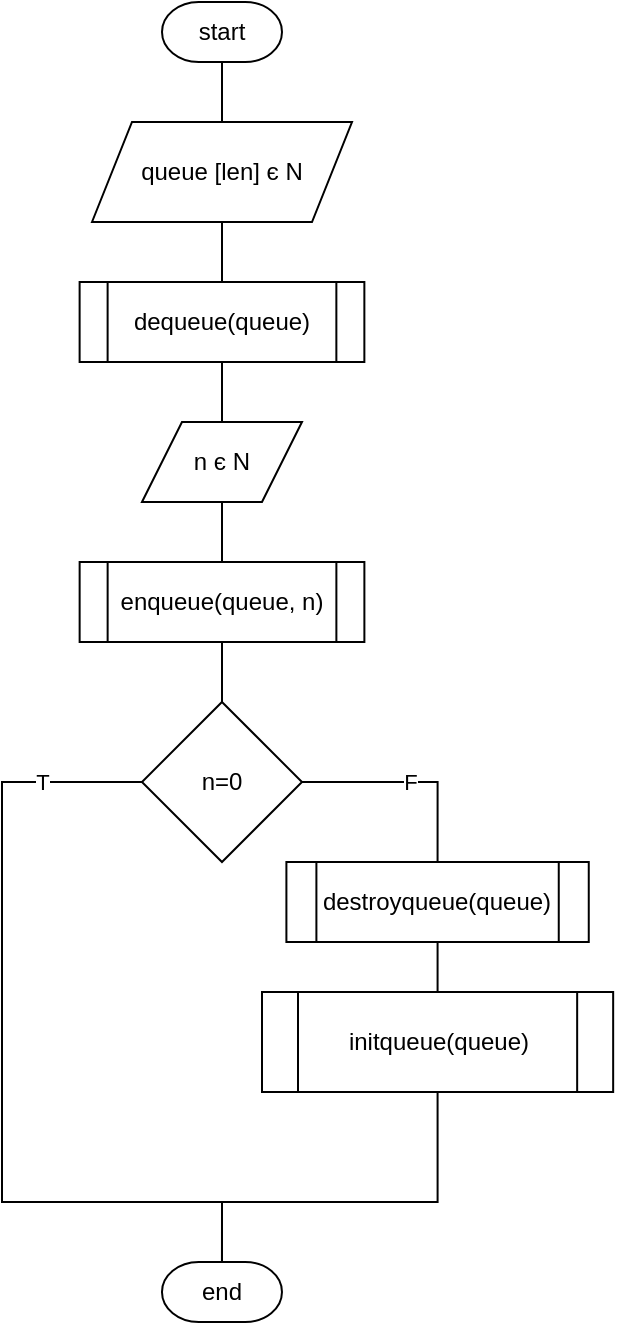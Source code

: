 <mxfile version="16.0.0" type="device" pages="7"><diagram id="UMGUrZjYvIxz1MVOW4sR" name="Main"><mxGraphModel dx="782" dy="539" grid="1" gridSize="10" guides="1" tooltips="1" connect="1" arrows="1" fold="1" page="1" pageScale="1" pageWidth="827" pageHeight="1169" math="0" shadow="0"><root><mxCell id="0"/><mxCell id="1" parent="0"/><mxCell id="WUVk5uLAnTld4S7fw5pW-2" style="edgeStyle=orthogonalEdgeStyle;rounded=0;orthogonalLoop=1;jettySize=auto;html=1;exitX=0.5;exitY=1;exitDx=0;exitDy=0;exitPerimeter=0;entryX=0.5;entryY=0;entryDx=0;entryDy=0;endArrow=none;endFill=0;" parent="1" source="UcGoUtkB4-8bJLS6gQ28-1" target="WUVk5uLAnTld4S7fw5pW-1" edge="1"><mxGeometry relative="1" as="geometry"/></mxCell><mxCell id="UcGoUtkB4-8bJLS6gQ28-1" value="start" style="strokeWidth=1;html=1;shape=mxgraph.flowchart.terminator;whiteSpace=wrap;" parent="1" vertex="1"><mxGeometry x="340" y="40" width="60" height="30" as="geometry"/></mxCell><mxCell id="UcGoUtkB4-8bJLS6gQ28-2" value="queue [len] є N" style="shape=parallelogram;perimeter=parallelogramPerimeter;whiteSpace=wrap;html=1;fixedSize=1;strokeWidth=1;" parent="1" vertex="1"><mxGeometry x="305" y="100" width="130" height="50" as="geometry"/></mxCell><mxCell id="UcGoUtkB4-8bJLS6gQ28-3" value="dequeue(queue)" style="shape=process;whiteSpace=wrap;html=1;backgroundOutline=1;strokeWidth=1;" parent="1" vertex="1"><mxGeometry x="298.81" y="180" width="142.37" height="40" as="geometry"/></mxCell><mxCell id="UcGoUtkB4-8bJLS6gQ28-5" value="enqueue(queue, n)" style="shape=process;whiteSpace=wrap;html=1;backgroundOutline=1;strokeWidth=1;" parent="1" vertex="1"><mxGeometry x="298.82" y="320" width="142.37" height="40" as="geometry"/></mxCell><mxCell id="WUVk5uLAnTld4S7fw5pW-8" style="edgeStyle=orthogonalEdgeStyle;rounded=0;orthogonalLoop=1;jettySize=auto;html=1;exitX=0.5;exitY=1;exitDx=0;exitDy=0;entryX=0.5;entryY=0;entryDx=0;entryDy=0;endArrow=none;endFill=0;" parent="1" source="UcGoUtkB4-8bJLS6gQ28-6" target="UcGoUtkB4-8bJLS6gQ28-7" edge="1"><mxGeometry relative="1" as="geometry"/></mxCell><mxCell id="UcGoUtkB4-8bJLS6gQ28-6" value="destroyqueue(queue)" style="shape=process;whiteSpace=wrap;html=1;backgroundOutline=1;strokeWidth=1;" parent="1" vertex="1"><mxGeometry x="402.2" y="470" width="151.18" height="40" as="geometry"/></mxCell><mxCell id="WUVk5uLAnTld4S7fw5pW-10" style="edgeStyle=orthogonalEdgeStyle;rounded=0;orthogonalLoop=1;jettySize=auto;html=1;exitX=0.5;exitY=1;exitDx=0;exitDy=0;entryX=0.5;entryY=0;entryDx=0;entryDy=0;entryPerimeter=0;endArrow=none;endFill=0;" parent="1" source="UcGoUtkB4-8bJLS6gQ28-7" target="UcGoUtkB4-8bJLS6gQ28-8" edge="1"><mxGeometry relative="1" as="geometry"><Array as="points"><mxPoint x="478" y="640"/><mxPoint x="370" y="640"/></Array></mxGeometry></mxCell><mxCell id="UcGoUtkB4-8bJLS6gQ28-7" value="initqueue(queue)" style="shape=process;whiteSpace=wrap;html=1;backgroundOutline=1;strokeWidth=1;" parent="1" vertex="1"><mxGeometry x="390" y="535" width="175.58" height="50" as="geometry"/></mxCell><mxCell id="UcGoUtkB4-8bJLS6gQ28-8" value="end" style="strokeWidth=1;html=1;shape=mxgraph.flowchart.terminator;whiteSpace=wrap;" parent="1" vertex="1"><mxGeometry x="339.99" y="670" width="60" height="30" as="geometry"/></mxCell><mxCell id="eL6AH23IF2IPFBMyv8Vf-1" value="n є N" style="shape=parallelogram;perimeter=parallelogramPerimeter;whiteSpace=wrap;html=1;fixedSize=1;strokeWidth=1;" parent="1" vertex="1"><mxGeometry x="329.99" y="250" width="80" height="40" as="geometry"/></mxCell><mxCell id="WUVk5uLAnTld4S7fw5pW-7" value="F" style="edgeStyle=orthogonalEdgeStyle;rounded=0;orthogonalLoop=1;jettySize=auto;html=1;exitX=1;exitY=0.5;exitDx=0;exitDy=0;entryX=0.5;entryY=0;entryDx=0;entryDy=0;endArrow=none;endFill=0;" parent="1" source="WUVk5uLAnTld4S7fw5pW-1" target="UcGoUtkB4-8bJLS6gQ28-6" edge="1"><mxGeometry relative="1" as="geometry"/></mxCell><mxCell id="WUVk5uLAnTld4S7fw5pW-9" value="T" style="edgeStyle=orthogonalEdgeStyle;rounded=0;orthogonalLoop=1;jettySize=auto;html=1;exitX=0;exitY=0.5;exitDx=0;exitDy=0;entryX=0.5;entryY=0;entryDx=0;entryDy=0;entryPerimeter=0;endArrow=none;endFill=0;" parent="1" source="WUVk5uLAnTld4S7fw5pW-1" target="UcGoUtkB4-8bJLS6gQ28-8" edge="1"><mxGeometry x="-0.762" relative="1" as="geometry"><Array as="points"><mxPoint x="260" y="430"/><mxPoint x="260" y="640"/><mxPoint x="370" y="640"/></Array><mxPoint as="offset"/></mxGeometry></mxCell><mxCell id="WUVk5uLAnTld4S7fw5pW-1" value="n=0" style="rhombus;whiteSpace=wrap;html=1;" parent="1" vertex="1"><mxGeometry x="329.99" y="390" width="80" height="80" as="geometry"/></mxCell></root></mxGraphModel></diagram><diagram id="kX01xsG-gV9wLawlFjgH" name="enqueue"><mxGraphModel dx="782" dy="539" grid="1" gridSize="10" guides="1" tooltips="1" connect="1" arrows="1" fold="1" page="1" pageScale="1" pageWidth="827" pageHeight="1169" math="0" shadow="0"><root><mxCell id="THd0EG-qT9cjGf7yjG6j-0"/><mxCell id="THd0EG-qT9cjGf7yjG6j-1" parent="THd0EG-qT9cjGf7yjG6j-0"/><mxCell id="y9MAtgM-896yqsdytxDM-4" style="edgeStyle=orthogonalEdgeStyle;rounded=0;orthogonalLoop=1;jettySize=auto;html=1;exitX=0.5;exitY=1;exitDx=0;exitDy=0;exitPerimeter=0;entryX=0.5;entryY=0;entryDx=0;entryDy=0;endArrow=none;endFill=0;" parent="THd0EG-qT9cjGf7yjG6j-1" source="fBCLlZ3-sYEQkW1KpoOM-0" target="6Ky0ST6hPS6Opxgn2qk2-0" edge="1"><mxGeometry relative="1" as="geometry"/></mxCell><mxCell id="fBCLlZ3-sYEQkW1KpoOM-0" value="start&lt;br&gt;enqueue" style="strokeWidth=1;html=1;shape=mxgraph.flowchart.terminator;whiteSpace=wrap;" parent="THd0EG-qT9cjGf7yjG6j-1" vertex="1"><mxGeometry x="320" y="30" width="80" height="30" as="geometry"/></mxCell><mxCell id="fBCLlZ3-sYEQkW1KpoOM-1" value="queue[len], n є N" style="shape=parallelogram;perimeter=parallelogramPerimeter;whiteSpace=wrap;html=1;fixedSize=1;strokeWidth=1;" parent="THd0EG-qT9cjGf7yjG6j-1" vertex="1"><mxGeometry x="295" y="90" width="130" height="50" as="geometry"/></mxCell><mxCell id="y9MAtgM-896yqsdytxDM-3" value="T" style="edgeStyle=orthogonalEdgeStyle;rounded=0;orthogonalLoop=1;jettySize=auto;html=1;exitX=1;exitY=0.5;exitDx=0;exitDy=0;endArrow=none;endFill=0;entryX=0.5;entryY=0;entryDx=0;entryDy=0;" parent="THd0EG-qT9cjGf7yjG6j-1" source="6Ky0ST6hPS6Opxgn2qk2-0" target="6Ky0ST6hPS6Opxgn2qk2-2" edge="1"><mxGeometry x="-0.623" relative="1" as="geometry"><Array as="points"><mxPoint x="471" y="215"/></Array><mxPoint as="offset"/></mxGeometry></mxCell><mxCell id="y9MAtgM-896yqsdytxDM-6" value="F" style="edgeStyle=orthogonalEdgeStyle;rounded=0;orthogonalLoop=1;jettySize=auto;html=1;exitX=0;exitY=0.5;exitDx=0;exitDy=0;endArrow=none;endFill=0;" parent="THd0EG-qT9cjGf7yjG6j-1" source="6Ky0ST6hPS6Opxgn2qk2-0" target="y9MAtgM-896yqsdytxDM-5" edge="1"><mxGeometry x="-0.89" relative="1" as="geometry"><Array as="points"><mxPoint x="260" y="215"/><mxPoint x="260" y="410"/><mxPoint x="360" y="410"/></Array><mxPoint as="offset"/></mxGeometry></mxCell><mxCell id="6Ky0ST6hPS6Opxgn2qk2-0" value="isOver(queue)" style="rhombus;whiteSpace=wrap;html=1;" parent="THd0EG-qT9cjGf7yjG6j-1" vertex="1"><mxGeometry x="310" y="170" width="100" height="90" as="geometry"/></mxCell><mxCell id="y9MAtgM-896yqsdytxDM-1" value="T" style="edgeStyle=orthogonalEdgeStyle;rounded=0;orthogonalLoop=1;jettySize=auto;html=1;exitX=0.5;exitY=1;exitDx=0;exitDy=0;entryX=0.5;entryY=0;entryDx=0;entryDy=0;endArrow=none;endFill=0;" parent="THd0EG-qT9cjGf7yjG6j-1" source="6Ky0ST6hPS6Opxgn2qk2-2" target="y9MAtgM-896yqsdytxDM-0" edge="1"><mxGeometry relative="1" as="geometry"><Array as="points"><mxPoint x="470" y="300"/><mxPoint x="470" y="320"/></Array></mxGeometry></mxCell><mxCell id="y9MAtgM-896yqsdytxDM-8" value="F" style="edgeStyle=orthogonalEdgeStyle;rounded=0;orthogonalLoop=1;jettySize=auto;html=1;exitX=1;exitY=0.5;exitDx=0;exitDy=0;endArrow=none;endFill=0;" parent="THd0EG-qT9cjGf7yjG6j-1" source="6Ky0ST6hPS6Opxgn2qk2-2" target="y9MAtgM-896yqsdytxDM-5" edge="1"><mxGeometry x="-0.914" relative="1" as="geometry"><Array as="points"><mxPoint x="570" y="280"/><mxPoint x="570" y="410"/><mxPoint x="360" y="410"/></Array><mxPoint as="offset"/></mxGeometry></mxCell><mxCell id="6Ky0ST6hPS6Opxgn2qk2-2" value="i=0, i&amp;lt;len, i++" style="shape=hexagon;perimeter=hexagonPerimeter2;whiteSpace=wrap;html=1;fixedSize=1;strokeWidth=1;" parent="THd0EG-qT9cjGf7yjG6j-1" vertex="1"><mxGeometry x="419.93" y="260" width="102.5" height="40" as="geometry"/></mxCell><mxCell id="y9MAtgM-896yqsdytxDM-2" style="edgeStyle=orthogonalEdgeStyle;rounded=0;orthogonalLoop=1;jettySize=auto;html=1;exitX=0.5;exitY=1;exitDx=0;exitDy=0;entryX=0;entryY=0.5;entryDx=0;entryDy=0;endArrow=none;endFill=0;" parent="THd0EG-qT9cjGf7yjG6j-1" source="y9MAtgM-896yqsdytxDM-0" target="6Ky0ST6hPS6Opxgn2qk2-2" edge="1"><mxGeometry relative="1" as="geometry"><Array as="points"><mxPoint x="471" y="390"/><mxPoint x="380" y="390"/><mxPoint x="380" y="280"/></Array></mxGeometry></mxCell><mxCell id="y9MAtgM-896yqsdytxDM-0" value="dequeue(queue)" style="shape=process;whiteSpace=wrap;html=1;backgroundOutline=1;strokeWidth=1;" parent="THd0EG-qT9cjGf7yjG6j-1" vertex="1"><mxGeometry x="400" y="320" width="142.37" height="40" as="geometry"/></mxCell><mxCell id="y9MAtgM-896yqsdytxDM-14" value="T" style="edgeStyle=orthogonalEdgeStyle;rounded=0;orthogonalLoop=1;jettySize=auto;html=1;endArrow=none;endFill=0;" parent="THd0EG-qT9cjGf7yjG6j-1" source="y9MAtgM-896yqsdytxDM-5" target="y9MAtgM-896yqsdytxDM-9" edge="1"><mxGeometry relative="1" as="geometry"/></mxCell><mxCell id="xvoJY60_JYfYfPcg_07Z-1" value="F" style="edgeStyle=orthogonalEdgeStyle;rounded=0;orthogonalLoop=1;jettySize=auto;html=1;exitX=0;exitY=0.5;exitDx=0;exitDy=0;entryX=0.5;entryY=0;entryDx=0;entryDy=0;endArrow=none;endFill=0;" parent="THd0EG-qT9cjGf7yjG6j-1" source="y9MAtgM-896yqsdytxDM-5" target="xvoJY60_JYfYfPcg_07Z-0" edge="1"><mxGeometry x="-0.721" relative="1" as="geometry"><mxPoint as="offset"/></mxGeometry></mxCell><mxCell id="y9MAtgM-896yqsdytxDM-5" value="i=0, i&amp;lt;len-1, i++" style="shape=hexagon;perimeter=hexagonPerimeter2;whiteSpace=wrap;html=1;fixedSize=1;strokeWidth=1;" parent="THd0EG-qT9cjGf7yjG6j-1" vertex="1"><mxGeometry x="308.75" y="430" width="102.5" height="40" as="geometry"/></mxCell><mxCell id="y9MAtgM-896yqsdytxDM-15" value="T" style="edgeStyle=orthogonalEdgeStyle;rounded=0;orthogonalLoop=1;jettySize=auto;html=1;exitX=0;exitY=0.5;exitDx=0;exitDy=0;entryX=0.5;entryY=0;entryDx=0;entryDy=0;endArrow=none;endFill=0;" parent="THd0EG-qT9cjGf7yjG6j-1" source="y9MAtgM-896yqsdytxDM-9" edge="1"><mxGeometry x="-0.438" relative="1" as="geometry"><mxPoint x="268.75" y="560" as="targetPoint"/><Array as="points"><mxPoint x="269" y="530"/></Array><mxPoint as="offset"/></mxGeometry></mxCell><mxCell id="y9MAtgM-896yqsdytxDM-16" value="F" style="edgeStyle=orthogonalEdgeStyle;rounded=0;orthogonalLoop=1;jettySize=auto;html=1;exitX=1;exitY=0.5;exitDx=0;exitDy=0;entryX=1;entryY=0.5;entryDx=0;entryDy=0;endArrow=classic;endFill=1;" parent="THd0EG-qT9cjGf7yjG6j-1" source="y9MAtgM-896yqsdytxDM-9" target="y9MAtgM-896yqsdytxDM-5" edge="1"><mxGeometry x="-0.712" relative="1" as="geometry"><Array as="points"><mxPoint x="450" y="530"/><mxPoint x="450" y="450"/></Array><mxPoint as="offset"/></mxGeometry></mxCell><mxCell id="y9MAtgM-896yqsdytxDM-9" value="queue[i]=0" style="rhombus;whiteSpace=wrap;html=1;" parent="THd0EG-qT9cjGf7yjG6j-1" vertex="1"><mxGeometry x="310" y="490" width="100" height="80" as="geometry"/></mxCell><mxCell id="ftcUrTHYFm5CpK4Sz9Hg-4" style="edgeStyle=orthogonalEdgeStyle;rounded=0;orthogonalLoop=1;jettySize=auto;html=1;exitX=0.5;exitY=1;exitDx=0;exitDy=0;entryX=0.5;entryY=0;entryDx=0;entryDy=0;entryPerimeter=0;endArrow=none;endFill=0;" parent="THd0EG-qT9cjGf7yjG6j-1" source="ftcUrTHYFm5CpK4Sz9Hg-0" target="ftcUrTHYFm5CpK4Sz9Hg-3" edge="1"><mxGeometry relative="1" as="geometry"><Array as="points"><mxPoint x="269" y="620"/><mxPoint x="200" y="620"/></Array></mxGeometry></mxCell><mxCell id="ftcUrTHYFm5CpK4Sz9Hg-0" value="queue[i]=n" style="rounded=0;whiteSpace=wrap;html=1;strokeWidth=1;" parent="THd0EG-qT9cjGf7yjG6j-1" vertex="1"><mxGeometry x="227" y="560" width="83" height="30" as="geometry"/></mxCell><mxCell id="ftcUrTHYFm5CpK4Sz9Hg-2" value="queue" style="shape=parallelogram;perimeter=parallelogramPerimeter;whiteSpace=wrap;html=1;fixedSize=1;strokeWidth=1;" parent="THd0EG-qT9cjGf7yjG6j-1" vertex="1"><mxGeometry x="160" y="650" width="80" height="40" as="geometry"/></mxCell><mxCell id="ftcUrTHYFm5CpK4Sz9Hg-3" value="end" style="strokeWidth=1;html=1;shape=mxgraph.flowchart.terminator;whiteSpace=wrap;" parent="THd0EG-qT9cjGf7yjG6j-1" vertex="1"><mxGeometry x="170" y="720" width="60" height="30" as="geometry"/></mxCell><mxCell id="xvoJY60_JYfYfPcg_07Z-2" style="edgeStyle=orthogonalEdgeStyle;rounded=0;orthogonalLoop=1;jettySize=auto;html=1;exitX=0.5;exitY=1;exitDx=0;exitDy=0;endArrow=none;endFill=0;" parent="THd0EG-qT9cjGf7yjG6j-1" source="xvoJY60_JYfYfPcg_07Z-0" target="ftcUrTHYFm5CpK4Sz9Hg-2" edge="1"><mxGeometry relative="1" as="geometry"/></mxCell><mxCell id="xvoJY60_JYfYfPcg_07Z-0" value="queue[len-1]=n" style="rounded=0;whiteSpace=wrap;html=1;strokeWidth=1;" parent="THd0EG-qT9cjGf7yjG6j-1" vertex="1"><mxGeometry x="100" y="560" width="90" height="30" as="geometry"/></mxCell></root></mxGraphModel></diagram><diagram id="RcQctWB8YmFfpHVgWnkM" name="isOver"><mxGraphModel dx="782" dy="539" grid="1" gridSize="10" guides="1" tooltips="1" connect="1" arrows="1" fold="1" page="1" pageScale="1" pageWidth="827" pageHeight="1169" math="0" shadow="0"><root><mxCell id="gOqYww-GEL67TpW7uXAn-0"/><mxCell id="gOqYww-GEL67TpW7uXAn-1" parent="gOqYww-GEL67TpW7uXAn-0"/><mxCell id="gOqYww-GEL67TpW7uXAn-7" style="edgeStyle=orthogonalEdgeStyle;rounded=0;orthogonalLoop=1;jettySize=auto;html=1;exitX=0.5;exitY=1;exitDx=0;exitDy=0;exitPerimeter=0;entryX=0.5;entryY=0;entryDx=0;entryDy=0;endArrow=none;endFill=0;" parent="gOqYww-GEL67TpW7uXAn-1" source="gOqYww-GEL67TpW7uXAn-2" target="gOqYww-GEL67TpW7uXAn-4" edge="1"><mxGeometry relative="1" as="geometry"/></mxCell><mxCell id="gOqYww-GEL67TpW7uXAn-2" value="start&lt;br&gt;isOver" style="strokeWidth=1;html=1;shape=mxgraph.flowchart.terminator;whiteSpace=wrap;" parent="gOqYww-GEL67TpW7uXAn-1" vertex="1"><mxGeometry x="360" y="40" width="80" height="40" as="geometry"/></mxCell><mxCell id="gOqYww-GEL67TpW7uXAn-3" value="queue[len] є N" style="shape=parallelogram;perimeter=parallelogramPerimeter;whiteSpace=wrap;html=1;fixedSize=1;strokeWidth=1;" parent="gOqYww-GEL67TpW7uXAn-1" vertex="1"><mxGeometry x="345" y="110" width="110" height="50" as="geometry"/></mxCell><mxCell id="gOqYww-GEL67TpW7uXAn-9" value="F" style="edgeStyle=orthogonalEdgeStyle;rounded=0;orthogonalLoop=1;jettySize=auto;html=1;exitX=0;exitY=0.5;exitDx=0;exitDy=0;entryX=0.5;entryY=0;entryDx=0;entryDy=0;endArrow=none;endFill=0;" parent="gOqYww-GEL67TpW7uXAn-1" source="gOqYww-GEL67TpW7uXAn-4" target="gOqYww-GEL67TpW7uXAn-6" edge="1"><mxGeometry x="-0.412" relative="1" as="geometry"><mxPoint as="offset"/></mxGeometry></mxCell><mxCell id="gOqYww-GEL67TpW7uXAn-11" value="T" style="edgeStyle=orthogonalEdgeStyle;rounded=0;orthogonalLoop=1;jettySize=auto;html=1;exitX=1;exitY=0.5;exitDx=0;exitDy=0;entryX=0.5;entryY=0;entryDx=0;entryDy=0;endArrow=none;endFill=0;" parent="gOqYww-GEL67TpW7uXAn-1" source="gOqYww-GEL67TpW7uXAn-4" target="gOqYww-GEL67TpW7uXAn-5" edge="1"><mxGeometry x="-0.6" relative="1" as="geometry"><mxPoint as="offset"/></mxGeometry></mxCell><mxCell id="gOqYww-GEL67TpW7uXAn-4" value="queue[len-1]!=0" style="rhombus;whiteSpace=wrap;html=1;" parent="gOqYww-GEL67TpW7uXAn-1" vertex="1"><mxGeometry x="345" y="190" width="110" height="80" as="geometry"/></mxCell><mxCell id="gOqYww-GEL67TpW7uXAn-14" style="edgeStyle=orthogonalEdgeStyle;rounded=0;orthogonalLoop=1;jettySize=auto;html=1;exitX=0.5;exitY=1;exitDx=0;exitDy=0;endArrow=none;endFill=0;" parent="gOqYww-GEL67TpW7uXAn-1" source="gOqYww-GEL67TpW7uXAn-5" edge="1"><mxGeometry relative="1" as="geometry"><mxPoint x="400" y="360" as="targetPoint"/></mxGeometry></mxCell><mxCell id="gOqYww-GEL67TpW7uXAn-5" value="true" style="shape=parallelogram;perimeter=parallelogramPerimeter;whiteSpace=wrap;html=1;fixedSize=1;strokeWidth=1;" parent="gOqYww-GEL67TpW7uXAn-1" vertex="1"><mxGeometry x="450" y="270" width="80" height="40" as="geometry"/></mxCell><mxCell id="gOqYww-GEL67TpW7uXAn-13" style="edgeStyle=orthogonalEdgeStyle;rounded=0;orthogonalLoop=1;jettySize=auto;html=1;exitX=0.5;exitY=1;exitDx=0;exitDy=0;endArrow=none;endFill=0;" parent="gOqYww-GEL67TpW7uXAn-1" source="gOqYww-GEL67TpW7uXAn-6" target="gOqYww-GEL67TpW7uXAn-12" edge="1"><mxGeometry relative="1" as="geometry"/></mxCell><mxCell id="gOqYww-GEL67TpW7uXAn-6" value="false" style="shape=parallelogram;perimeter=parallelogramPerimeter;whiteSpace=wrap;html=1;fixedSize=1;strokeWidth=1;" parent="gOqYww-GEL67TpW7uXAn-1" vertex="1"><mxGeometry x="260" y="270" width="80" height="40" as="geometry"/></mxCell><mxCell id="gOqYww-GEL67TpW7uXAn-12" value="end" style="strokeWidth=1;html=1;shape=mxgraph.flowchart.terminator;whiteSpace=wrap;" parent="gOqYww-GEL67TpW7uXAn-1" vertex="1"><mxGeometry x="370" y="360" width="60" height="30" as="geometry"/></mxCell></root></mxGraphModel></diagram><diagram id="KBU8Ys3xDy91kx56j1Lm" name="dequeue"><mxGraphModel dx="782" dy="539" grid="1" gridSize="10" guides="1" tooltips="1" connect="1" arrows="1" fold="1" page="1" pageScale="1" pageWidth="827" pageHeight="1169" math="0" shadow="0"><root><mxCell id="VUiGbZKoJHd00mtsa7RM-0"/><mxCell id="VUiGbZKoJHd00mtsa7RM-1" parent="VUiGbZKoJHd00mtsa7RM-0"/><mxCell id="d9mZNmjMoV3M3wcy5kwp-6" style="edgeStyle=orthogonalEdgeStyle;rounded=0;orthogonalLoop=1;jettySize=auto;html=1;exitX=0.5;exitY=1;exitDx=0;exitDy=0;exitPerimeter=0;entryX=0.5;entryY=0;entryDx=0;entryDy=0;endArrow=none;endFill=0;" parent="VUiGbZKoJHd00mtsa7RM-1" source="VUiGbZKoJHd00mtsa7RM-2" target="jo_i16uY6Ce9jEQo-FOT-1" edge="1"><mxGeometry relative="1" as="geometry"/></mxCell><mxCell id="VUiGbZKoJHd00mtsa7RM-2" value="start &lt;br&gt;dequeue" style="strokeWidth=1;html=1;shape=mxgraph.flowchart.terminator;whiteSpace=wrap;" parent="VUiGbZKoJHd00mtsa7RM-1" vertex="1"><mxGeometry x="340" y="10" width="90" height="40" as="geometry"/></mxCell><mxCell id="jo_i16uY6Ce9jEQo-FOT-0" value="queue[len] є N" style="shape=parallelogram;perimeter=parallelogramPerimeter;whiteSpace=wrap;html=1;fixedSize=1;strokeWidth=1;" parent="VUiGbZKoJHd00mtsa7RM-1" vertex="1"><mxGeometry x="327.5" y="80" width="115" height="50" as="geometry"/></mxCell><mxCell id="d9mZNmjMoV3M3wcy5kwp-5" value="T" style="edgeStyle=orthogonalEdgeStyle;rounded=0;orthogonalLoop=1;jettySize=auto;html=1;exitX=1;exitY=0.5;exitDx=0;exitDy=0;endArrow=none;endFill=0;entryX=0.5;entryY=0;entryDx=0;entryDy=0;" parent="VUiGbZKoJHd00mtsa7RM-1" source="jo_i16uY6Ce9jEQo-FOT-1" target="GTbDJnQMIrFrsOenEi1Q-0" edge="1"><mxGeometry x="-0.627" relative="1" as="geometry"><mxPoint x="1" as="offset"/></mxGeometry></mxCell><mxCell id="MJnaNcUWp24Z117EOpR6-0" value="F" style="edgeStyle=orthogonalEdgeStyle;rounded=0;orthogonalLoop=1;jettySize=auto;html=1;exitX=0;exitY=0.5;exitDx=0;exitDy=0;entryX=0.5;entryY=0;entryDx=0;entryDy=0;endArrow=none;endFill=0;" parent="VUiGbZKoJHd00mtsa7RM-1" source="jo_i16uY6Ce9jEQo-FOT-1" target="d9mZNmjMoV3M3wcy5kwp-9" edge="1"><mxGeometry relative="1" as="geometry"/></mxCell><mxCell id="jo_i16uY6Ce9jEQo-FOT-1" value="isEmpty(queue)" style="rhombus;whiteSpace=wrap;html=1;" parent="VUiGbZKoJHd00mtsa7RM-1" vertex="1"><mxGeometry x="327.5" y="160" width="115" height="80" as="geometry"/></mxCell><mxCell id="d9mZNmjMoV3M3wcy5kwp-3" value="F" style="edgeStyle=orthogonalEdgeStyle;rounded=0;orthogonalLoop=1;jettySize=auto;html=1;exitX=0;exitY=0.5;exitDx=0;exitDy=0;entryX=0.5;entryY=0;entryDx=0;entryDy=0;endArrow=none;endFill=0;" parent="VUiGbZKoJHd00mtsa7RM-1" target="d9mZNmjMoV3M3wcy5kwp-2" edge="1"><mxGeometry x="-0.343" relative="1" as="geometry"><mxPoint as="offset"/><mxPoint x="458.5" y="350" as="sourcePoint"/></mxGeometry></mxCell><mxCell id="d9mZNmjMoV3M3wcy5kwp-4" style="edgeStyle=orthogonalEdgeStyle;rounded=0;orthogonalLoop=1;jettySize=auto;html=1;exitX=1;exitY=0.5;exitDx=0;exitDy=0;entryX=0.608;entryY=0.017;entryDx=0;entryDy=0;entryPerimeter=0;endArrow=none;endFill=0;" parent="VUiGbZKoJHd00mtsa7RM-1" target="d9mZNmjMoV3M3wcy5kwp-1" edge="1"><mxGeometry relative="1" as="geometry"><Array as="points"><mxPoint x="585" y="350"/></Array><mxPoint x="546" y="350" as="sourcePoint"/></mxGeometry></mxCell><mxCell id="d9mZNmjMoV3M3wcy5kwp-8" value="T" style="edgeLabel;html=1;align=center;verticalAlign=middle;resizable=0;points=[];" parent="d9mZNmjMoV3M3wcy5kwp-4" vertex="1" connectable="0"><mxGeometry x="-0.705" y="-5" relative="1" as="geometry"><mxPoint x="-12" y="-5" as="offset"/></mxGeometry></mxCell><mxCell id="jo_i16uY6Ce9jEQo-FOT-2" value="answer є bool" style="shape=parallelogram;perimeter=parallelogramPerimeter;whiteSpace=wrap;html=1;fixedSize=1;strokeWidth=1;" parent="VUiGbZKoJHd00mtsa7RM-1" vertex="1"><mxGeometry x="442.5" y="240" width="107.5" height="40" as="geometry"/></mxCell><mxCell id="jo_i16uY6Ce9jEQo-FOT-3" value="n є N" style="shape=parallelogram;perimeter=parallelogramPerimeter;whiteSpace=wrap;html=1;fixedSize=1;strokeWidth=1;" parent="VUiGbZKoJHd00mtsa7RM-1" vertex="1"><mxGeometry x="546" y="380" width="80" height="40" as="geometry"/></mxCell><mxCell id="d9mZNmjMoV3M3wcy5kwp-0" value="enqueue(queue, n)" style="shape=process;whiteSpace=wrap;html=1;backgroundOutline=1;strokeWidth=1;" parent="VUiGbZKoJHd00mtsa7RM-1" vertex="1"><mxGeometry x="514.82" y="450" width="142.37" height="40" as="geometry"/></mxCell><mxCell id="IRaz38pi7dcHu4k3aA3B-17" style="edgeStyle=orthogonalEdgeStyle;rounded=0;orthogonalLoop=1;jettySize=auto;html=1;exitX=0.5;exitY=1;exitDx=0;exitDy=0;entryX=0.5;entryY=0;entryDx=0;entryDy=0;endArrow=none;endFill=0;" parent="VUiGbZKoJHd00mtsa7RM-1" source="d9mZNmjMoV3M3wcy5kwp-1" target="IRaz38pi7dcHu4k3aA3B-16" edge="1"><mxGeometry relative="1" as="geometry"/></mxCell><mxCell id="d9mZNmjMoV3M3wcy5kwp-1" value="queue" style="shape=parallelogram;perimeter=parallelogramPerimeter;whiteSpace=wrap;html=1;fixedSize=1;strokeWidth=1;" parent="VUiGbZKoJHd00mtsa7RM-1" vertex="1"><mxGeometry x="546" y="520" width="80" height="40" as="geometry"/></mxCell><mxCell id="d9mZNmjMoV3M3wcy5kwp-2" value="1" style="ellipse;whiteSpace=wrap;html=1;aspect=fixed;" parent="VUiGbZKoJHd00mtsa7RM-1" vertex="1"><mxGeometry x="400" y="380" width="40" height="40" as="geometry"/></mxCell><mxCell id="MJnaNcUWp24Z117EOpR6-2" value="T" style="edgeStyle=orthogonalEdgeStyle;rounded=0;orthogonalLoop=1;jettySize=auto;html=1;exitX=0.5;exitY=1;exitDx=0;exitDy=0;entryX=0.5;entryY=0;entryDx=0;entryDy=0;endArrow=none;endFill=0;" parent="VUiGbZKoJHd00mtsa7RM-1" source="d9mZNmjMoV3M3wcy5kwp-9" target="d9mZNmjMoV3M3wcy5kwp-10" edge="1"><mxGeometry relative="1" as="geometry"/></mxCell><mxCell id="MJnaNcUWp24Z117EOpR6-5" value="F" style="edgeStyle=orthogonalEdgeStyle;rounded=0;orthogonalLoop=1;jettySize=auto;html=1;exitX=0;exitY=0.5;exitDx=0;exitDy=0;entryX=0.5;entryY=0;entryDx=0;entryDy=0;endArrow=none;endFill=0;" parent="VUiGbZKoJHd00mtsa7RM-1" source="d9mZNmjMoV3M3wcy5kwp-9" target="MJnaNcUWp24Z117EOpR6-4" edge="1"><mxGeometry x="-0.813" relative="1" as="geometry"><Array as="points"><mxPoint x="140" y="250"/><mxPoint x="140" y="370"/><mxPoint x="251" y="370"/></Array><mxPoint as="offset"/></mxGeometry></mxCell><mxCell id="d9mZNmjMoV3M3wcy5kwp-9" value="i=0, i&amp;lt;len, i++" style="shape=hexagon;perimeter=hexagonPerimeter2;whiteSpace=wrap;html=1;fixedSize=1;strokeWidth=1;" parent="VUiGbZKoJHd00mtsa7RM-1" vertex="1"><mxGeometry x="200" y="230" width="102.5" height="40" as="geometry"/></mxCell><mxCell id="MJnaNcUWp24Z117EOpR6-3" style="edgeStyle=orthogonalEdgeStyle;rounded=0;orthogonalLoop=1;jettySize=auto;html=1;exitX=0.5;exitY=1;exitDx=0;exitDy=0;entryX=1;entryY=0.5;entryDx=0;entryDy=0;endArrow=classic;endFill=1;" parent="VUiGbZKoJHd00mtsa7RM-1" source="d9mZNmjMoV3M3wcy5kwp-10" target="d9mZNmjMoV3M3wcy5kwp-9" edge="1"><mxGeometry relative="1" as="geometry"><Array as="points"><mxPoint x="251" y="350"/><mxPoint x="360" y="350"/><mxPoint x="360" y="250"/></Array></mxGeometry></mxCell><mxCell id="d9mZNmjMoV3M3wcy5kwp-10" value="queue[i] = queue[i + 1]" style="rounded=0;whiteSpace=wrap;html=1;strokeWidth=1;" parent="VUiGbZKoJHd00mtsa7RM-1" vertex="1"><mxGeometry x="181.25" y="295" width="140" height="35" as="geometry"/></mxCell><mxCell id="IRaz38pi7dcHu4k3aA3B-0" value="T" style="edgeStyle=orthogonalEdgeStyle;rounded=0;orthogonalLoop=1;jettySize=auto;html=1;exitX=0.5;exitY=1;exitDx=0;exitDy=0;entryX=0.5;entryY=0;entryDx=0;entryDy=0;endArrow=none;endFill=0;" parent="VUiGbZKoJHd00mtsa7RM-1" source="MJnaNcUWp24Z117EOpR6-4" target="MJnaNcUWp24Z117EOpR6-6" edge="1"><mxGeometry relative="1" as="geometry"/></mxCell><mxCell id="IRaz38pi7dcHu4k3aA3B-7" value="F" style="edgeStyle=orthogonalEdgeStyle;rounded=0;orthogonalLoop=1;jettySize=auto;html=1;exitX=0;exitY=0.5;exitDx=0;exitDy=0;entryX=0.5;entryY=0;entryDx=0;entryDy=0;endArrow=none;endFill=0;" parent="VUiGbZKoJHd00mtsa7RM-1" source="MJnaNcUWp24Z117EOpR6-4" target="IRaz38pi7dcHu4k3aA3B-6" edge="1"><mxGeometry x="-0.536" relative="1" as="geometry"><mxPoint as="offset"/></mxGeometry></mxCell><mxCell id="MJnaNcUWp24Z117EOpR6-4" value="i=0, i&amp;lt;len, i++" style="shape=hexagon;perimeter=hexagonPerimeter2;whiteSpace=wrap;html=1;fixedSize=1;strokeWidth=1;" parent="VUiGbZKoJHd00mtsa7RM-1" vertex="1"><mxGeometry x="200" y="400" width="102.5" height="40" as="geometry"/></mxCell><mxCell id="IRaz38pi7dcHu4k3aA3B-2" value="T" style="edgeStyle=orthogonalEdgeStyle;rounded=0;orthogonalLoop=1;jettySize=auto;html=1;exitX=0;exitY=0.5;exitDx=0;exitDy=0;entryX=0.5;entryY=0;entryDx=0;entryDy=0;endArrow=none;endFill=0;" parent="VUiGbZKoJHd00mtsa7RM-1" source="MJnaNcUWp24Z117EOpR6-6" target="IRaz38pi7dcHu4k3aA3B-1" edge="1"><mxGeometry x="-0.289" relative="1" as="geometry"><mxPoint as="offset"/></mxGeometry></mxCell><mxCell id="IRaz38pi7dcHu4k3aA3B-4" value="F" style="edgeStyle=orthogonalEdgeStyle;rounded=0;orthogonalLoop=1;jettySize=auto;html=1;exitX=1;exitY=0.5;exitDx=0;exitDy=0;endArrow=classic;endFill=1;" parent="VUiGbZKoJHd00mtsa7RM-1" source="MJnaNcUWp24Z117EOpR6-6" edge="1"><mxGeometry x="-0.678" relative="1" as="geometry"><mxPoint x="300" y="420" as="targetPoint"/><Array as="points"><mxPoint x="340" y="510"/><mxPoint x="340" y="420"/></Array><mxPoint as="offset"/></mxGeometry></mxCell><mxCell id="MJnaNcUWp24Z117EOpR6-6" value="queue[i]=0" style="rhombus;whiteSpace=wrap;html=1;" parent="VUiGbZKoJHd00mtsa7RM-1" vertex="1"><mxGeometry x="211.25" y="470" width="80" height="80" as="geometry"/></mxCell><mxCell id="IRaz38pi7dcHu4k3aA3B-13" style="edgeStyle=orthogonalEdgeStyle;rounded=0;orthogonalLoop=1;jettySize=auto;html=1;exitX=0.5;exitY=1;exitDx=0;exitDy=0;endArrow=none;endFill=0;" parent="VUiGbZKoJHd00mtsa7RM-1" source="IRaz38pi7dcHu4k3aA3B-1" edge="1"><mxGeometry relative="1" as="geometry"><mxPoint x="110" y="610" as="targetPoint"/><Array as="points"><mxPoint x="159" y="610"/></Array></mxGeometry></mxCell><mxCell id="IRaz38pi7dcHu4k3aA3B-1" value="m=i-1" style="rounded=0;whiteSpace=wrap;html=1;strokeWidth=1;" parent="VUiGbZKoJHd00mtsa7RM-1" vertex="1"><mxGeometry x="117" y="540" width="83" height="30" as="geometry"/></mxCell><mxCell id="IRaz38pi7dcHu4k3aA3B-9" style="edgeStyle=orthogonalEdgeStyle;rounded=0;orthogonalLoop=1;jettySize=auto;html=1;exitX=0.5;exitY=1;exitDx=0;exitDy=0;entryX=0.5;entryY=0;entryDx=0;entryDy=0;endArrow=none;endFill=0;" parent="VUiGbZKoJHd00mtsa7RM-1" source="IRaz38pi7dcHu4k3aA3B-6" target="IRaz38pi7dcHu4k3aA3B-8" edge="1"><mxGeometry relative="1" as="geometry"><Array as="points"><mxPoint x="62" y="610"/><mxPoint x="112" y="610"/></Array></mxGeometry></mxCell><mxCell id="IRaz38pi7dcHu4k3aA3B-6" value="m=len-1" style="rounded=0;whiteSpace=wrap;html=1;strokeWidth=1;" parent="VUiGbZKoJHd00mtsa7RM-1" vertex="1"><mxGeometry x="20" y="540" width="83" height="30" as="geometry"/></mxCell><mxCell id="IRaz38pi7dcHu4k3aA3B-15" style="edgeStyle=orthogonalEdgeStyle;rounded=0;orthogonalLoop=1;jettySize=auto;html=1;exitX=0.5;exitY=1;exitDx=0;exitDy=0;entryX=0.5;entryY=0;entryDx=0;entryDy=0;endArrow=none;endFill=0;entryPerimeter=0;" parent="VUiGbZKoJHd00mtsa7RM-1" source="IRaz38pi7dcHu4k3aA3B-8" target="IRaz38pi7dcHu4k3aA3B-18" edge="1"><mxGeometry relative="1" as="geometry"/></mxCell><mxCell id="IRaz38pi7dcHu4k3aA3B-8" value="queue[m]=0" style="rounded=0;whiteSpace=wrap;html=1;strokeWidth=1;" parent="VUiGbZKoJHd00mtsa7RM-1" vertex="1"><mxGeometry x="70" y="630" width="83" height="30" as="geometry"/></mxCell><mxCell id="IRaz38pi7dcHu4k3aA3B-14" value="queue" style="shape=parallelogram;perimeter=parallelogramPerimeter;whiteSpace=wrap;html=1;fixedSize=1;strokeWidth=1;" parent="VUiGbZKoJHd00mtsa7RM-1" vertex="1"><mxGeometry x="70" y="680" width="80" height="40" as="geometry"/></mxCell><mxCell id="IRaz38pi7dcHu4k3aA3B-16" value="2" style="ellipse;whiteSpace=wrap;html=1;aspect=fixed;" parent="VUiGbZKoJHd00mtsa7RM-1" vertex="1"><mxGeometry x="566" y="590" width="40" height="40" as="geometry"/></mxCell><mxCell id="IRaz38pi7dcHu4k3aA3B-18" value="end" style="strokeWidth=1;html=1;shape=mxgraph.flowchart.terminator;whiteSpace=wrap;" parent="VUiGbZKoJHd00mtsa7RM-1" vertex="1"><mxGeometry x="81.5" y="805" width="60" height="30" as="geometry"/></mxCell><mxCell id="IRaz38pi7dcHu4k3aA3B-22" style="edgeStyle=orthogonalEdgeStyle;rounded=0;orthogonalLoop=1;jettySize=auto;html=1;exitX=0;exitY=0.5;exitDx=0;exitDy=0;endArrow=classic;endFill=1;" parent="VUiGbZKoJHd00mtsa7RM-1" source="IRaz38pi7dcHu4k3aA3B-20" edge="1"><mxGeometry relative="1" as="geometry"><mxPoint x="112" y="740" as="targetPoint"/></mxGeometry></mxCell><mxCell id="IRaz38pi7dcHu4k3aA3B-20" value="1" style="ellipse;whiteSpace=wrap;html=1;aspect=fixed;" parent="VUiGbZKoJHd00mtsa7RM-1" vertex="1"><mxGeometry x="153" y="720" width="40" height="40" as="geometry"/></mxCell><mxCell id="IRaz38pi7dcHu4k3aA3B-23" style="edgeStyle=orthogonalEdgeStyle;rounded=0;orthogonalLoop=1;jettySize=auto;html=1;exitX=0;exitY=0.5;exitDx=0;exitDy=0;endArrow=classic;endFill=1;" parent="VUiGbZKoJHd00mtsa7RM-1" source="IRaz38pi7dcHu4k3aA3B-21" edge="1"><mxGeometry relative="1" as="geometry"><mxPoint x="112" y="785" as="targetPoint"/></mxGeometry></mxCell><mxCell id="IRaz38pi7dcHu4k3aA3B-21" value="2" style="ellipse;whiteSpace=wrap;html=1;aspect=fixed;" parent="VUiGbZKoJHd00mtsa7RM-1" vertex="1"><mxGeometry x="153" y="765" width="40" height="40" as="geometry"/></mxCell><mxCell id="GTbDJnQMIrFrsOenEi1Q-0" value="answer" style="rhombus;whiteSpace=wrap;html=1;" vertex="1" parent="VUiGbZKoJHd00mtsa7RM-1"><mxGeometry x="450" y="310" width="96.25" height="80" as="geometry"/></mxCell></root></mxGraphModel></diagram><diagram id="PrV5knEXV1wX3WfTPXvD" name="isEmpty"><mxGraphModel dx="782" dy="539" grid="1" gridSize="10" guides="1" tooltips="1" connect="1" arrows="1" fold="1" page="1" pageScale="1" pageWidth="827" pageHeight="1169" math="0" shadow="0"><root><mxCell id="6PCfMp529pLTzRUIsEDo-0"/><mxCell id="6PCfMp529pLTzRUIsEDo-1" parent="6PCfMp529pLTzRUIsEDo-0"/><mxCell id="6PCfMp529pLTzRUIsEDo-2" style="edgeStyle=orthogonalEdgeStyle;rounded=0;orthogonalLoop=1;jettySize=auto;html=1;entryX=0.5;entryY=0;entryDx=0;entryDy=0;endArrow=none;endFill=0;" parent="6PCfMp529pLTzRUIsEDo-1" source="6PCfMp529pLTzRUIsEDo-3" target="6PCfMp529pLTzRUIsEDo-7" edge="1"><mxGeometry relative="1" as="geometry"/></mxCell><mxCell id="6PCfMp529pLTzRUIsEDo-3" value="start&lt;br&gt;isEmpty" style="strokeWidth=1;html=1;shape=mxgraph.flowchart.terminator;whiteSpace=wrap;" parent="6PCfMp529pLTzRUIsEDo-1" vertex="1"><mxGeometry x="450" y="40" width="80" height="40" as="geometry"/></mxCell><mxCell id="6PCfMp529pLTzRUIsEDo-4" value="queue[len] є N" style="shape=parallelogram;perimeter=parallelogramPerimeter;whiteSpace=wrap;html=1;fixedSize=1;strokeWidth=1;" parent="6PCfMp529pLTzRUIsEDo-1" vertex="1"><mxGeometry x="435" y="110" width="110" height="50" as="geometry"/></mxCell><mxCell id="6PCfMp529pLTzRUIsEDo-5" value="F" style="edgeStyle=orthogonalEdgeStyle;rounded=0;orthogonalLoop=1;jettySize=auto;html=1;exitX=0;exitY=0.5;exitDx=0;exitDy=0;entryX=0.5;entryY=0;entryDx=0;entryDy=0;endArrow=none;endFill=0;" parent="6PCfMp529pLTzRUIsEDo-1" source="6PCfMp529pLTzRUIsEDo-7" target="6PCfMp529pLTzRUIsEDo-11" edge="1"><mxGeometry x="-0.412" relative="1" as="geometry"><mxPoint as="offset"/></mxGeometry></mxCell><mxCell id="6PCfMp529pLTzRUIsEDo-6" value="T" style="edgeStyle=orthogonalEdgeStyle;rounded=0;orthogonalLoop=1;jettySize=auto;html=1;exitX=1;exitY=0.5;exitDx=0;exitDy=0;entryX=0.5;entryY=0;entryDx=0;entryDy=0;endArrow=none;endFill=0;" parent="6PCfMp529pLTzRUIsEDo-1" source="6PCfMp529pLTzRUIsEDo-7" target="6PCfMp529pLTzRUIsEDo-9" edge="1"><mxGeometry x="-0.6" relative="1" as="geometry"><mxPoint as="offset"/></mxGeometry></mxCell><mxCell id="6PCfMp529pLTzRUIsEDo-7" value="queue[0]!=0" style="rhombus;whiteSpace=wrap;html=1;" parent="6PCfMp529pLTzRUIsEDo-1" vertex="1"><mxGeometry x="435" y="190" width="110" height="80" as="geometry"/></mxCell><mxCell id="6PCfMp529pLTzRUIsEDo-8" style="edgeStyle=orthogonalEdgeStyle;rounded=0;orthogonalLoop=1;jettySize=auto;html=1;exitX=0.5;exitY=1;exitDx=0;exitDy=0;endArrow=none;endFill=0;" parent="6PCfMp529pLTzRUIsEDo-1" source="6PCfMp529pLTzRUIsEDo-9" edge="1"><mxGeometry relative="1" as="geometry"><mxPoint x="490" y="360" as="targetPoint"/></mxGeometry></mxCell><mxCell id="6PCfMp529pLTzRUIsEDo-9" value="false" style="shape=parallelogram;perimeter=parallelogramPerimeter;whiteSpace=wrap;html=1;fixedSize=1;strokeWidth=1;" parent="6PCfMp529pLTzRUIsEDo-1" vertex="1"><mxGeometry x="540" y="270" width="80" height="40" as="geometry"/></mxCell><mxCell id="6PCfMp529pLTzRUIsEDo-10" style="edgeStyle=orthogonalEdgeStyle;rounded=0;orthogonalLoop=1;jettySize=auto;html=1;exitX=0.5;exitY=1;exitDx=0;exitDy=0;endArrow=none;endFill=0;" parent="6PCfMp529pLTzRUIsEDo-1" source="6PCfMp529pLTzRUIsEDo-11" target="6PCfMp529pLTzRUIsEDo-12" edge="1"><mxGeometry relative="1" as="geometry"/></mxCell><mxCell id="6PCfMp529pLTzRUIsEDo-11" value="true" style="shape=parallelogram;perimeter=parallelogramPerimeter;whiteSpace=wrap;html=1;fixedSize=1;strokeWidth=1;" parent="6PCfMp529pLTzRUIsEDo-1" vertex="1"><mxGeometry x="350" y="270" width="80" height="40" as="geometry"/></mxCell><mxCell id="6PCfMp529pLTzRUIsEDo-12" value="end" style="strokeWidth=1;html=1;shape=mxgraph.flowchart.terminator;whiteSpace=wrap;" parent="6PCfMp529pLTzRUIsEDo-1" vertex="1"><mxGeometry x="460" y="360" width="60" height="30" as="geometry"/></mxCell></root></mxGraphModel></diagram><diagram id="4fu7Wq4r1V7B8twS0r2J" name="destroyqueue"><mxGraphModel dx="782" dy="539" grid="1" gridSize="10" guides="1" tooltips="1" connect="1" arrows="1" fold="1" page="1" pageScale="1" pageWidth="827" pageHeight="1169" math="0" shadow="0"><root><mxCell id="ewZMV0U7LkTA-rCiwg_k-0"/><mxCell id="ewZMV0U7LkTA-rCiwg_k-1" parent="ewZMV0U7LkTA-rCiwg_k-0"/><mxCell id="zh-P1WkYI40KSybWmtzc-4" style="edgeStyle=orthogonalEdgeStyle;rounded=0;orthogonalLoop=1;jettySize=auto;html=1;exitX=0.5;exitY=1;exitDx=0;exitDy=0;exitPerimeter=0;endArrow=none;endFill=0;" parent="ewZMV0U7LkTA-rCiwg_k-1" source="zh-P1WkYI40KSybWmtzc-0" target="zh-P1WkYI40KSybWmtzc-2" edge="1"><mxGeometry relative="1" as="geometry"/></mxCell><mxCell id="zh-P1WkYI40KSybWmtzc-0" value="start&lt;br&gt;destroyqueue" style="strokeWidth=1;html=1;shape=mxgraph.flowchart.terminator;whiteSpace=wrap;" parent="ewZMV0U7LkTA-rCiwg_k-1" vertex="1"><mxGeometry x="369" y="50" width="90" height="40" as="geometry"/></mxCell><mxCell id="zh-P1WkYI40KSybWmtzc-1" value="queue[len] є N" style="shape=parallelogram;perimeter=parallelogramPerimeter;whiteSpace=wrap;html=1;fixedSize=1;strokeWidth=1;" parent="ewZMV0U7LkTA-rCiwg_k-1" vertex="1"><mxGeometry x="361" y="130" width="106" height="50" as="geometry"/></mxCell><mxCell id="zh-P1WkYI40KSybWmtzc-5" value="T" style="edgeStyle=orthogonalEdgeStyle;rounded=0;orthogonalLoop=1;jettySize=auto;html=1;exitX=0.5;exitY=1;exitDx=0;exitDy=0;entryX=0.5;entryY=0;entryDx=0;entryDy=0;endArrow=none;endFill=0;" parent="ewZMV0U7LkTA-rCiwg_k-1" source="zh-P1WkYI40KSybWmtzc-2" target="zh-P1WkYI40KSybWmtzc-3" edge="1"><mxGeometry relative="1" as="geometry"/></mxCell><mxCell id="zh-P1WkYI40KSybWmtzc-9" value="F" style="edgeStyle=orthogonalEdgeStyle;rounded=0;orthogonalLoop=1;jettySize=auto;html=1;exitX=0;exitY=0.5;exitDx=0;exitDy=0;entryX=0.5;entryY=0;entryDx=0;entryDy=0;endArrow=none;endFill=0;" parent="ewZMV0U7LkTA-rCiwg_k-1" source="zh-P1WkYI40KSybWmtzc-2" target="zh-P1WkYI40KSybWmtzc-7" edge="1"><mxGeometry x="-0.847" relative="1" as="geometry"><Array as="points"><mxPoint x="320" y="240"/><mxPoint x="320" y="400"/><mxPoint x="414" y="400"/></Array><mxPoint as="offset"/></mxGeometry></mxCell><mxCell id="zh-P1WkYI40KSybWmtzc-2" value="i=0, i&amp;lt;len, i++" style="shape=hexagon;perimeter=hexagonPerimeter2;whiteSpace=wrap;html=1;fixedSize=1;strokeWidth=1;" parent="ewZMV0U7LkTA-rCiwg_k-1" vertex="1"><mxGeometry x="362.75" y="220" width="102.5" height="40" as="geometry"/></mxCell><mxCell id="zh-P1WkYI40KSybWmtzc-6" style="edgeStyle=orthogonalEdgeStyle;rounded=0;orthogonalLoop=1;jettySize=auto;html=1;exitX=0.5;exitY=1;exitDx=0;exitDy=0;entryX=1;entryY=0.5;entryDx=0;entryDy=0;endArrow=classic;endFill=1;" parent="ewZMV0U7LkTA-rCiwg_k-1" source="zh-P1WkYI40KSybWmtzc-3" target="zh-P1WkYI40KSybWmtzc-2" edge="1"><mxGeometry relative="1" as="geometry"><Array as="points"><mxPoint x="414" y="370"/><mxPoint x="510" y="370"/><mxPoint x="510" y="240"/></Array></mxGeometry></mxCell><mxCell id="zh-P1WkYI40KSybWmtzc-3" value="queue[i]=0" style="rounded=0;whiteSpace=wrap;html=1;strokeWidth=1;" parent="ewZMV0U7LkTA-rCiwg_k-1" vertex="1"><mxGeometry x="372.5" y="300" width="83" height="30" as="geometry"/></mxCell><mxCell id="zh-P1WkYI40KSybWmtzc-12" style="edgeStyle=orthogonalEdgeStyle;rounded=0;orthogonalLoop=1;jettySize=auto;html=1;exitX=0.5;exitY=1;exitDx=0;exitDy=0;entryX=0.5;entryY=0;entryDx=0;entryDy=0;entryPerimeter=0;endArrow=none;endFill=0;" parent="ewZMV0U7LkTA-rCiwg_k-1" source="zh-P1WkYI40KSybWmtzc-7" target="zh-P1WkYI40KSybWmtzc-11" edge="1"><mxGeometry relative="1" as="geometry"/></mxCell><mxCell id="zh-P1WkYI40KSybWmtzc-7" value="queue" style="shape=parallelogram;perimeter=parallelogramPerimeter;whiteSpace=wrap;html=1;fixedSize=1;strokeWidth=1;" parent="ewZMV0U7LkTA-rCiwg_k-1" vertex="1"><mxGeometry x="374" y="420" width="80" height="40" as="geometry"/></mxCell><mxCell id="zh-P1WkYI40KSybWmtzc-10" style="edgeStyle=orthogonalEdgeStyle;rounded=0;orthogonalLoop=1;jettySize=auto;html=1;exitX=0.5;exitY=1;exitDx=0;exitDy=0;endArrow=classic;endFill=1;" parent="ewZMV0U7LkTA-rCiwg_k-1" source="zh-P1WkYI40KSybWmtzc-7" target="zh-P1WkYI40KSybWmtzc-7" edge="1"><mxGeometry relative="1" as="geometry"/></mxCell><mxCell id="zh-P1WkYI40KSybWmtzc-11" value="end" style="strokeWidth=1;html=1;shape=mxgraph.flowchart.terminator;whiteSpace=wrap;" parent="ewZMV0U7LkTA-rCiwg_k-1" vertex="1"><mxGeometry x="384" y="490" width="60" height="30" as="geometry"/></mxCell></root></mxGraphModel></diagram><diagram id="Prpr_yeBMflel6NQjK3Z" name="initqueue"><mxGraphModel dx="782" dy="539" grid="1" gridSize="10" guides="1" tooltips="1" connect="1" arrows="1" fold="1" page="1" pageScale="1" pageWidth="827" pageHeight="1169" math="0" shadow="0"><root><mxCell id="sB5np02cuaUD-MHAYW8N-0"/><mxCell id="sB5np02cuaUD-MHAYW8N-1" parent="sB5np02cuaUD-MHAYW8N-0"/><mxCell id="u2pUzIxRBilVoy_49CCw-4" style="edgeStyle=orthogonalEdgeStyle;rounded=0;orthogonalLoop=1;jettySize=auto;html=1;exitX=0.5;exitY=1;exitDx=0;exitDy=0;exitPerimeter=0;endArrow=none;endFill=0;" parent="sB5np02cuaUD-MHAYW8N-1" source="sB5np02cuaUD-MHAYW8N-2" target="u2pUzIxRBilVoy_49CCw-1" edge="1"><mxGeometry relative="1" as="geometry"/></mxCell><mxCell id="sB5np02cuaUD-MHAYW8N-2" value="start&lt;br&gt;initqueue" style="strokeWidth=1;html=1;shape=mxgraph.flowchart.terminator;whiteSpace=wrap;" parent="sB5np02cuaUD-MHAYW8N-1" vertex="1"><mxGeometry x="370" y="30" width="90" height="40" as="geometry"/></mxCell><mxCell id="QNhrixuC_pqGVrZmx9YV-0" value="array[n] є N" style="shape=parallelogram;perimeter=parallelogramPerimeter;whiteSpace=wrap;html=1;fixedSize=1;strokeWidth=1;" parent="sB5np02cuaUD-MHAYW8N-1" vertex="1"><mxGeometry x="367.5" y="190" width="95" height="40" as="geometry"/></mxCell><mxCell id="YZpiAey0ggMwHOWprhKC-0" value="queue[len] є N" style="shape=parallelogram;perimeter=parallelogramPerimeter;whiteSpace=wrap;html=1;fixedSize=1;strokeWidth=1;" parent="sB5np02cuaUD-MHAYW8N-1" vertex="1"><mxGeometry x="358.75" y="110" width="112.5" height="40" as="geometry"/></mxCell><mxCell id="u2pUzIxRBilVoy_49CCw-0" value="queue" style="shape=parallelogram;perimeter=parallelogramPerimeter;whiteSpace=wrap;html=1;fixedSize=1;strokeWidth=1;" parent="sB5np02cuaUD-MHAYW8N-1" vertex="1"><mxGeometry x="375" y="340" width="80" height="40" as="geometry"/></mxCell><mxCell id="u2pUzIxRBilVoy_49CCw-1" value="end" style="strokeWidth=1;html=1;shape=mxgraph.flowchart.terminator;whiteSpace=wrap;" parent="sB5np02cuaUD-MHAYW8N-1" vertex="1"><mxGeometry x="384" y="420" width="60" height="30" as="geometry"/></mxCell><mxCell id="YZpiAey0ggMwHOWprhKC-1" value="queue=array" style="rounded=0;whiteSpace=wrap;html=1;strokeWidth=1;" parent="sB5np02cuaUD-MHAYW8N-1" vertex="1"><mxGeometry x="375" y="270" width="83" height="30" as="geometry"/></mxCell></root></mxGraphModel></diagram></mxfile>